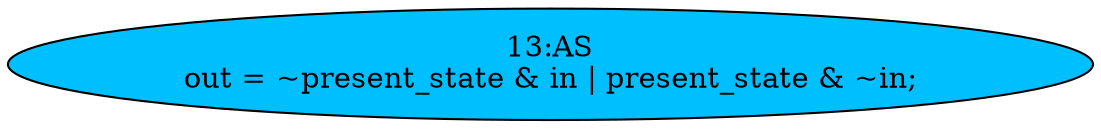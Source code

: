 strict digraph "" {
	node [label="\N"];
	"13:AS"	[ast="<pyverilog.vparser.ast.Assign object at 0x7fd012336d90>",
		def_var="['out']",
		fillcolor=deepskyblue,
		label="13:AS
out = ~present_state & in | present_state & ~in;",
		statements="[]",
		style=filled,
		typ=Assign,
		use_var="['present_state', 'in', 'present_state', 'in']"];
}

